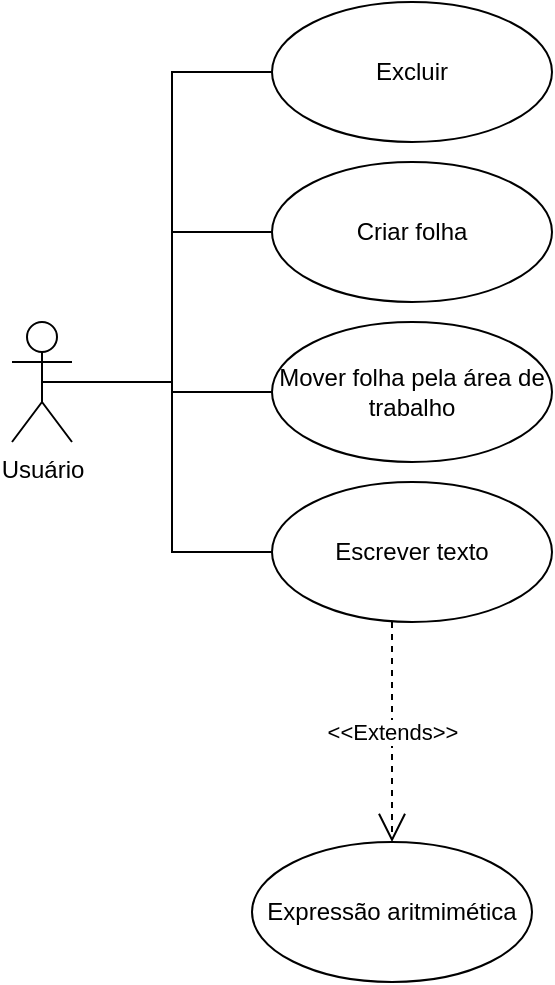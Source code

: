 <mxfile version="21.8.0" type="github">
  <diagram name="Página-1" id="YwOHLH_xfVJoGd02OG1s">
    <mxGraphModel dx="1181" dy="685" grid="1" gridSize="10" guides="1" tooltips="1" connect="1" arrows="1" fold="1" page="1" pageScale="1" pageWidth="827" pageHeight="1169" math="0" shadow="0">
      <root>
        <mxCell id="0" />
        <mxCell id="1" parent="0" />
        <mxCell id="yhVJM9ZEiQr0pTqOWml6-5" style="edgeStyle=orthogonalEdgeStyle;rounded=0;orthogonalLoop=1;jettySize=auto;html=1;exitX=0.5;exitY=0.5;exitDx=0;exitDy=0;exitPerimeter=0;entryX=0;entryY=0.5;entryDx=0;entryDy=0;endArrow=none;endFill=0;" edge="1" parent="1" source="yhVJM9ZEiQr0pTqOWml6-1" target="yhVJM9ZEiQr0pTqOWml6-2">
          <mxGeometry relative="1" as="geometry">
            <Array as="points">
              <mxPoint x="240" y="240" />
              <mxPoint x="240" y="165" />
            </Array>
          </mxGeometry>
        </mxCell>
        <mxCell id="yhVJM9ZEiQr0pTqOWml6-6" style="edgeStyle=orthogonalEdgeStyle;rounded=0;orthogonalLoop=1;jettySize=auto;html=1;exitX=0.5;exitY=0.5;exitDx=0;exitDy=0;exitPerimeter=0;entryX=0;entryY=0.5;entryDx=0;entryDy=0;endArrow=none;endFill=0;" edge="1" parent="1" source="yhVJM9ZEiQr0pTqOWml6-1" target="yhVJM9ZEiQr0pTqOWml6-4">
          <mxGeometry relative="1" as="geometry">
            <Array as="points">
              <mxPoint x="240" y="240" />
              <mxPoint x="240" y="245" />
            </Array>
          </mxGeometry>
        </mxCell>
        <mxCell id="yhVJM9ZEiQr0pTqOWml6-7" style="edgeStyle=orthogonalEdgeStyle;rounded=0;orthogonalLoop=1;jettySize=auto;html=1;exitX=0.5;exitY=0.5;exitDx=0;exitDy=0;exitPerimeter=0;entryX=0;entryY=0.5;entryDx=0;entryDy=0;endArrow=none;endFill=0;" edge="1" parent="1" source="yhVJM9ZEiQr0pTqOWml6-1" target="yhVJM9ZEiQr0pTqOWml6-3">
          <mxGeometry relative="1" as="geometry" />
        </mxCell>
        <mxCell id="yhVJM9ZEiQr0pTqOWml6-14" style="edgeStyle=orthogonalEdgeStyle;rounded=0;orthogonalLoop=1;jettySize=auto;html=1;exitX=0.5;exitY=0.5;exitDx=0;exitDy=0;exitPerimeter=0;entryX=0;entryY=0.5;entryDx=0;entryDy=0;endArrow=none;endFill=0;" edge="1" parent="1" source="yhVJM9ZEiQr0pTqOWml6-1" target="yhVJM9ZEiQr0pTqOWml6-13">
          <mxGeometry relative="1" as="geometry" />
        </mxCell>
        <mxCell id="yhVJM9ZEiQr0pTqOWml6-1" value="Usuário" style="shape=umlActor;verticalLabelPosition=bottom;verticalAlign=top;html=1;" vertex="1" parent="1">
          <mxGeometry x="160" y="210" width="30" height="60" as="geometry" />
        </mxCell>
        <mxCell id="yhVJM9ZEiQr0pTqOWml6-2" value="Criar folha" style="ellipse;whiteSpace=wrap;html=1;" vertex="1" parent="1">
          <mxGeometry x="290" y="130" width="140" height="70" as="geometry" />
        </mxCell>
        <mxCell id="yhVJM9ZEiQr0pTqOWml6-3" value="Escrever texto" style="ellipse;whiteSpace=wrap;html=1;" vertex="1" parent="1">
          <mxGeometry x="290" y="290" width="140" height="70" as="geometry" />
        </mxCell>
        <mxCell id="yhVJM9ZEiQr0pTqOWml6-4" value="Mover folha pela área de trabalho" style="ellipse;whiteSpace=wrap;html=1;" vertex="1" parent="1">
          <mxGeometry x="290" y="210" width="140" height="70" as="geometry" />
        </mxCell>
        <mxCell id="yhVJM9ZEiQr0pTqOWml6-8" value="&amp;lt;&amp;lt;Extends&amp;gt;&amp;gt;" style="endArrow=open;endSize=12;dashed=1;html=1;rounded=0;exitX=0.5;exitY=1;exitDx=0;exitDy=0;entryX=0.5;entryY=0;entryDx=0;entryDy=0;" edge="1" parent="1" target="yhVJM9ZEiQr0pTqOWml6-9">
          <mxGeometry width="160" relative="1" as="geometry">
            <mxPoint x="350" y="360" as="sourcePoint" />
            <mxPoint x="510" y="410" as="targetPoint" />
          </mxGeometry>
        </mxCell>
        <mxCell id="yhVJM9ZEiQr0pTqOWml6-9" value="Expressão aritmimética" style="ellipse;whiteSpace=wrap;html=1;" vertex="1" parent="1">
          <mxGeometry x="280" y="470" width="140" height="70" as="geometry" />
        </mxCell>
        <mxCell id="yhVJM9ZEiQr0pTqOWml6-13" value="Excluir" style="ellipse;whiteSpace=wrap;html=1;" vertex="1" parent="1">
          <mxGeometry x="290" y="50" width="140" height="70" as="geometry" />
        </mxCell>
      </root>
    </mxGraphModel>
  </diagram>
</mxfile>
